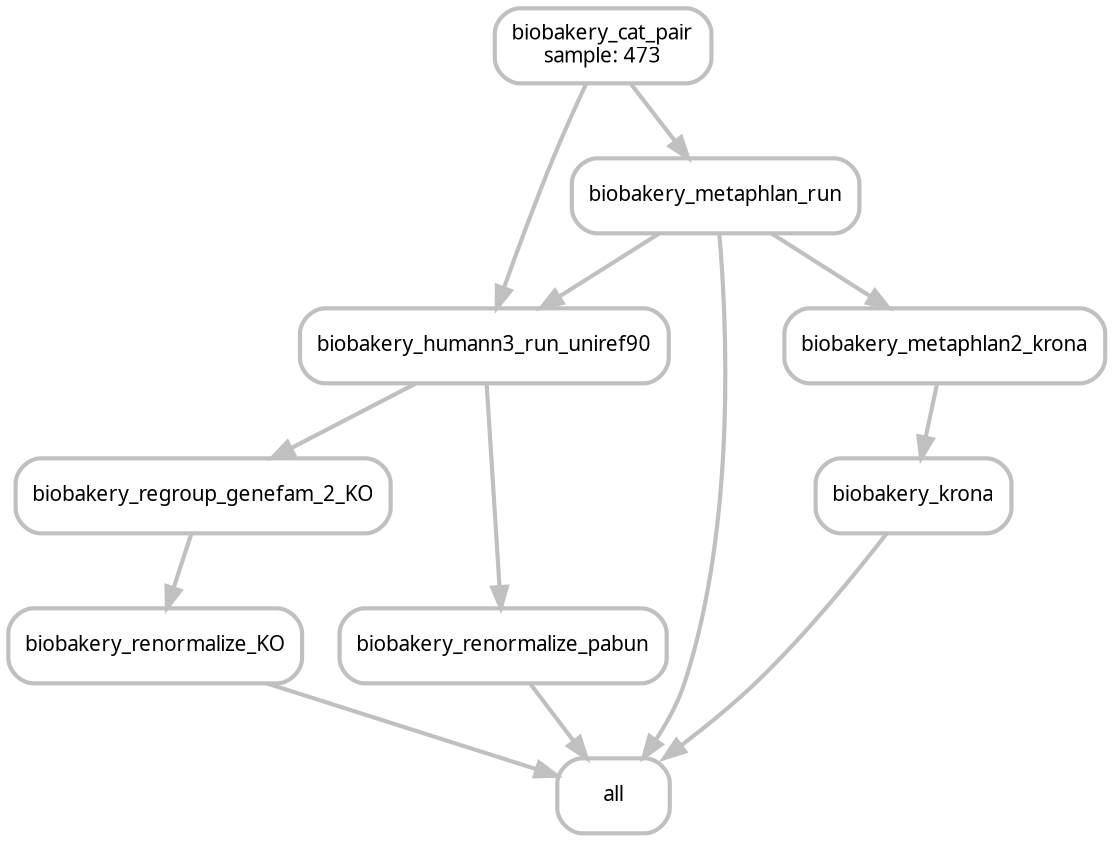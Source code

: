 digraph snakemake_dag {
    graph[bgcolor=white, margin=0];
    node[shape=box, style=rounded, fontname=sans,                 fontsize=10, penwidth=2];
    edge[penwidth=2, color=grey];
	0[label = "all", color = "grey", style="rounded"];
	1[label = "biobakery_renormalize_KO", color = "grey", style="rounded"];
	2[label = "biobakery_regroup_genefam_2_KO", color = "grey", style="rounded"];
	3[label = "biobakery_humann3_run_uniref90", color = "grey", style="rounded"];
	4[label = "biobakery_cat_pair\nsample: 473", color = "grey", style="rounded"];
	5[label = "biobakery_metaphlan_run", color = "grey", style="rounded"];
	6[label = "biobakery_renormalize_pabun", color = "grey", style="rounded"];
	7[label = "biobakery_krona", color = "grey", style="rounded"];
	8[label = "biobakery_metaphlan2_krona", color = "grey", style="rounded"];
	1 -> 0
	5 -> 0
	6 -> 0
	7 -> 0
	2 -> 1
	3 -> 2
	4 -> 3
	5 -> 3
	4 -> 5
	3 -> 6
	8 -> 7
	5 -> 8
}            

